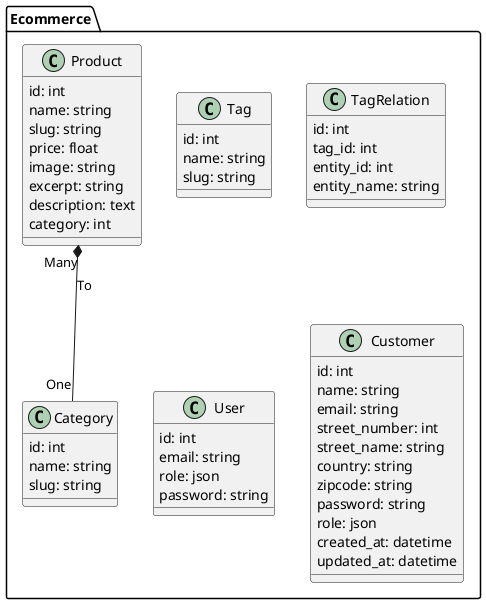 @startuml

package "Ecommerce" #FFF {

    class Product {
        {field} id: int
        {field} name: string
        {field} slug: string
        {field} price: float
        {field} image: string
        {field} excerpt: string
        {field} description: text
        {field} category: int
    }
    class Category {
        {field} id: int
        {field} name: string
        {field} slug: string
    }
    class Tag {
        {field} id: int
        {field} name: string
        {field} slug: string
    }
    class TagRelation {
        {field} id: int
        {field} tag_id: int
        {field} entity_id: int
        {field} entity_name: string
    }


    class User {
        {field} id: int
        {field} email: string
        {field} role: json
        {field} password: string
    }
    class Customer {
        {field} id: int
        {field} name: string
        {field} email: string
        {field} street_number: int
        {field} street_name: string
        {field} country: string
        {field} zipcode: string
        {field} password: string
        {field} role: json
        {field} created_at: datetime
        {field} updated_at: datetime
    }


    ' Chaque PRODUCT peut appartenir à une CATEGORY
    ' Chaque CATEGORY peut être reliées à plusieurs PRODUCT
    Product "Many" *-- "One" Category: To



}

@enduml